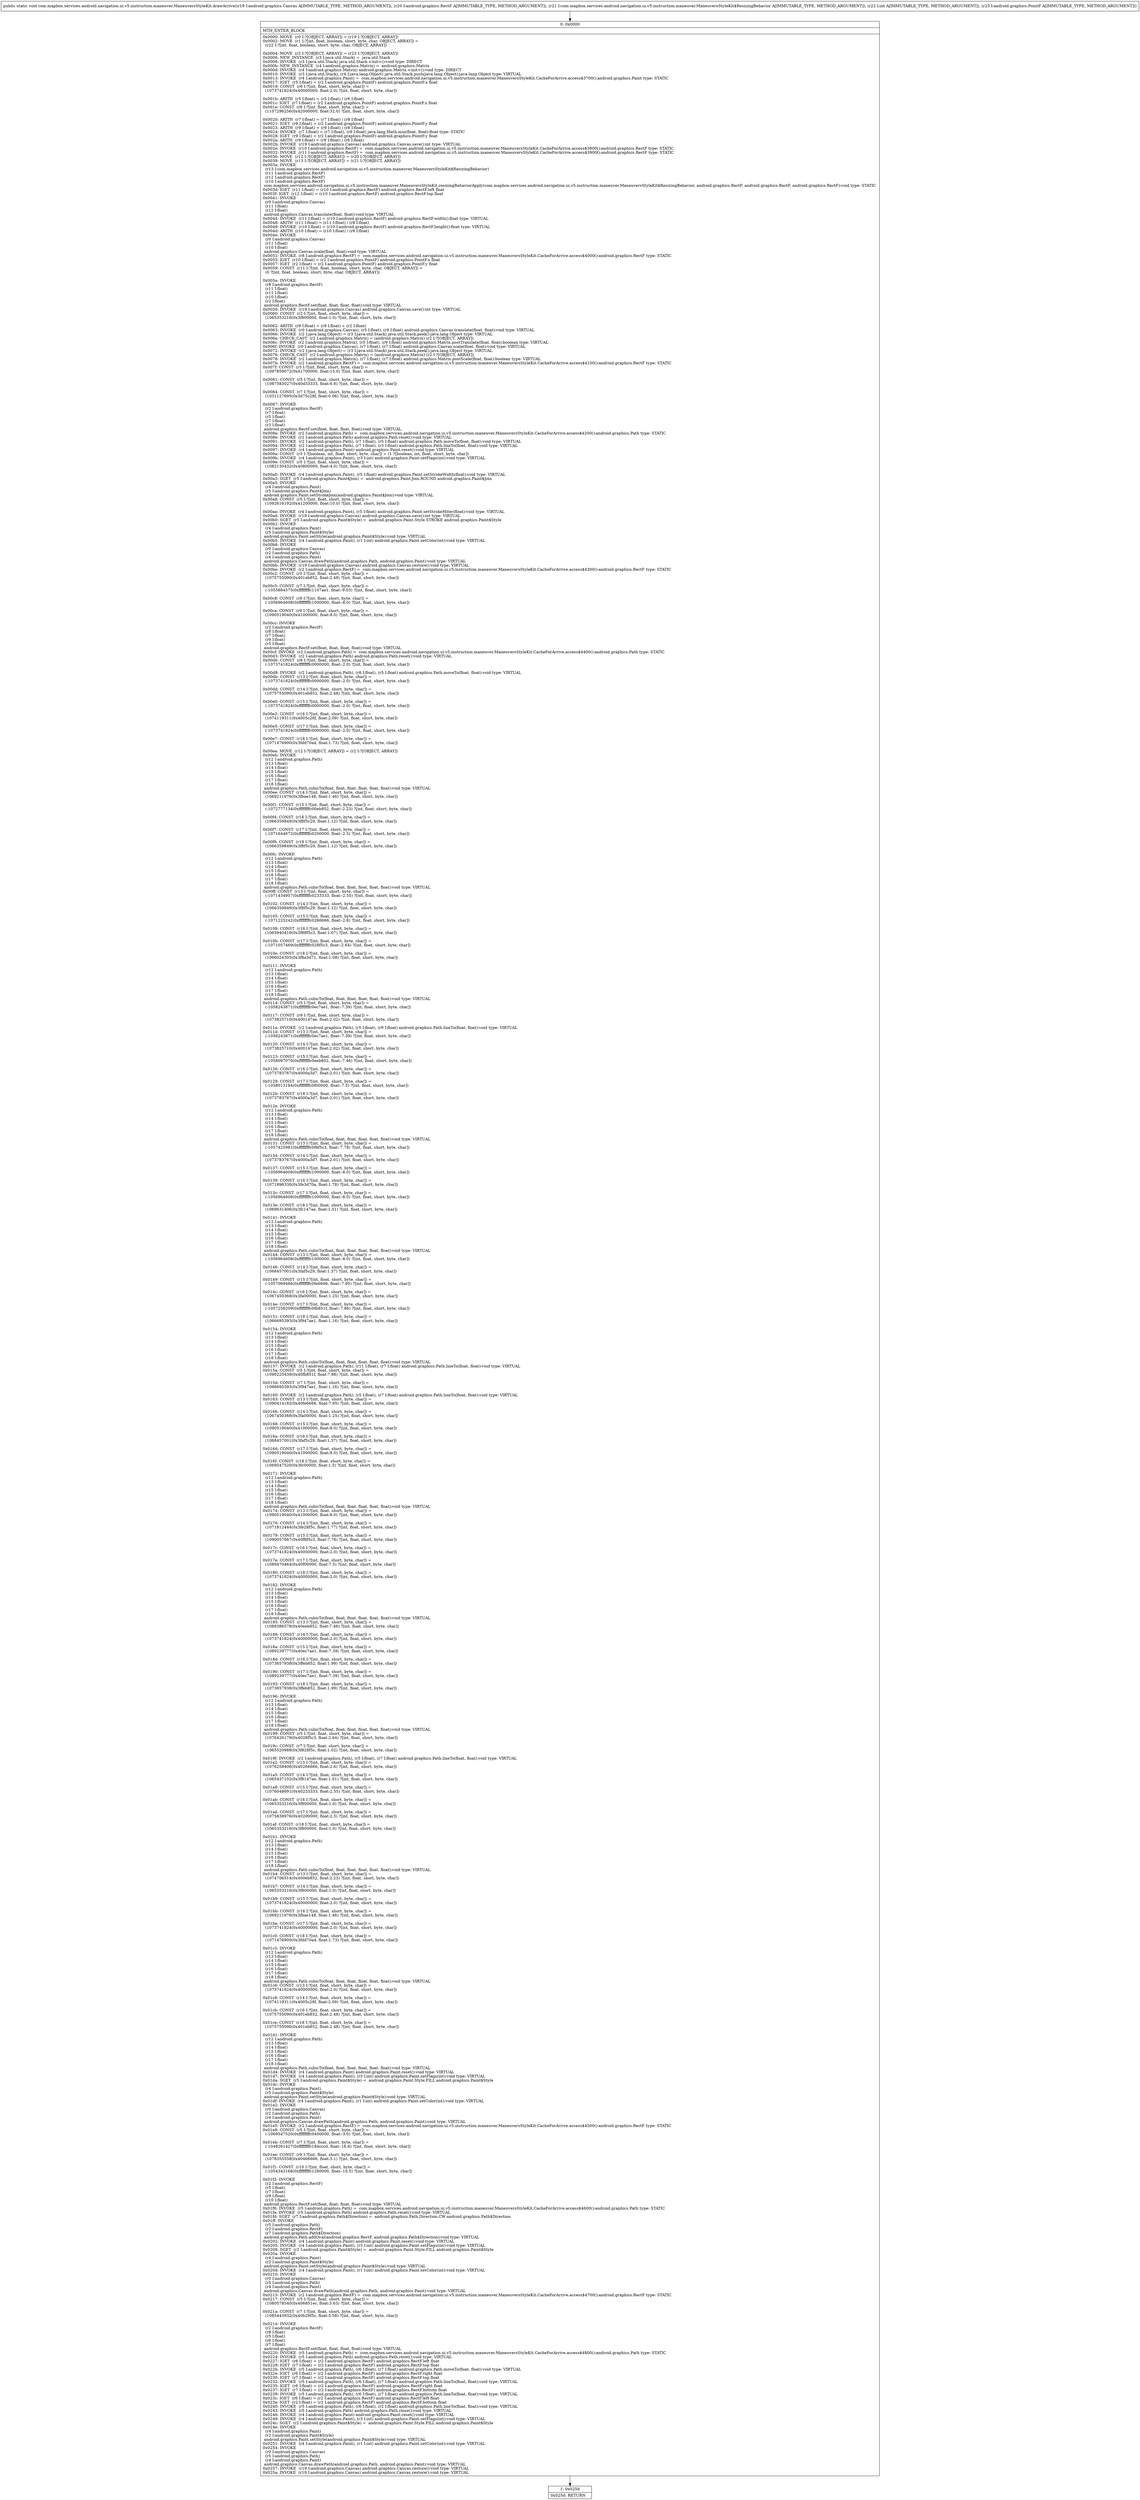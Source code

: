 digraph "CFG forcom.mapbox.services.android.navigation.ui.v5.instruction.maneuver.ManeuversStyleKit.drawArrive(Landroid\/graphics\/Canvas;Landroid\/graphics\/RectF;Lcom\/mapbox\/services\/android\/navigation\/ui\/v5\/instruction\/maneuver\/ManeuversStyleKit$ResizingBehavior;ILandroid\/graphics\/PointF;)V" {
Node_0 [shape=record,label="{0\:\ 0x0000|MTH_ENTER_BLOCK\l|0x0000: MOVE  (r0 I:?[OBJECT, ARRAY]) = (r19 I:?[OBJECT, ARRAY]) \l0x0002: MOVE  (r1 I:?[int, float, boolean, short, byte, char, OBJECT, ARRAY]) = \l  (r22 I:?[int, float, boolean, short, byte, char, OBJECT, ARRAY])\l \l0x0004: MOVE  (r2 I:?[OBJECT, ARRAY]) = (r23 I:?[OBJECT, ARRAY]) \l0x0006: NEW_INSTANCE  (r3 I:java.util.Stack) =  java.util.Stack \l0x0008: INVOKE  (r3 I:java.util.Stack) java.util.Stack.\<init\>():void type: DIRECT \l0x000b: NEW_INSTANCE  (r4 I:android.graphics.Matrix) =  android.graphics.Matrix \l0x000d: INVOKE  (r4 I:android.graphics.Matrix) android.graphics.Matrix.\<init\>():void type: DIRECT \l0x0010: INVOKE  (r3 I:java.util.Stack), (r4 I:java.lang.Object) java.util.Stack.push(java.lang.Object):java.lang.Object type: VIRTUAL \l0x0013: INVOKE  (r4 I:android.graphics.Paint) =  com.mapbox.services.android.navigation.ui.v5.instruction.maneuver.ManeuversStyleKit.CacheForArrive.access$3700():android.graphics.Paint type: STATIC \l0x0017: IGET  (r5 I:float) = (r2 I:android.graphics.PointF) android.graphics.PointF.x float \l0x0019: CONST  (r6 I:?[int, float, short, byte, char]) = \l  (1073741824(0x40000000, float:2.0) ?[int, float, short, byte, char])\l \l0x001b: ARITH  (r5 I:float) = (r5 I:float) \/ (r6 I:float) \l0x001c: IGET  (r7 I:float) = (r2 I:android.graphics.PointF) android.graphics.PointF.x float \l0x001e: CONST  (r8 I:?[int, float, short, byte, char]) = \l  (1107296256(0x42000000, float:32.0) ?[int, float, short, byte, char])\l \l0x0020: ARITH  (r7 I:float) = (r7 I:float) \/ (r8 I:float) \l0x0021: IGET  (r9 I:float) = (r2 I:android.graphics.PointF) android.graphics.PointF.y float \l0x0023: ARITH  (r9 I:float) = (r9 I:float) \/ (r8 I:float) \l0x0024: INVOKE  (r7 I:float) = (r7 I:float), (r9 I:float) java.lang.Math.min(float, float):float type: STATIC \l0x0028: IGET  (r9 I:float) = (r2 I:android.graphics.PointF) android.graphics.PointF.y float \l0x002a: ARITH  (r9 I:float) = (r9 I:float) \/ (r6 I:float) \l0x002b: INVOKE  (r19 I:android.graphics.Canvas) android.graphics.Canvas.save():int type: VIRTUAL \l0x002e: INVOKE  (r10 I:android.graphics.RectF) =  com.mapbox.services.android.navigation.ui.v5.instruction.maneuver.ManeuversStyleKit.CacheForArrive.access$3800():android.graphics.RectF type: STATIC \l0x0032: INVOKE  (r11 I:android.graphics.RectF) =  com.mapbox.services.android.navigation.ui.v5.instruction.maneuver.ManeuversStyleKit.CacheForArrive.access$3900():android.graphics.RectF type: STATIC \l0x0036: MOVE  (r12 I:?[OBJECT, ARRAY]) = (r20 I:?[OBJECT, ARRAY]) \l0x0038: MOVE  (r13 I:?[OBJECT, ARRAY]) = (r21 I:?[OBJECT, ARRAY]) \l0x003a: INVOKE  \l  (r13 I:com.mapbox.services.android.navigation.ui.v5.instruction.maneuver.ManeuversStyleKit$ResizingBehavior)\l  (r11 I:android.graphics.RectF)\l  (r12 I:android.graphics.RectF)\l  (r10 I:android.graphics.RectF)\l com.mapbox.services.android.navigation.ui.v5.instruction.maneuver.ManeuversStyleKit.resizingBehaviorApply(com.mapbox.services.android.navigation.ui.v5.instruction.maneuver.ManeuversStyleKit$ResizingBehavior, android.graphics.RectF, android.graphics.RectF, android.graphics.RectF):void type: STATIC \l0x003d: IGET  (r11 I:float) = (r10 I:android.graphics.RectF) android.graphics.RectF.left float \l0x003f: IGET  (r12 I:float) = (r10 I:android.graphics.RectF) android.graphics.RectF.top float \l0x0041: INVOKE  \l  (r0 I:android.graphics.Canvas)\l  (r11 I:float)\l  (r12 I:float)\l android.graphics.Canvas.translate(float, float):void type: VIRTUAL \l0x0044: INVOKE  (r11 I:float) = (r10 I:android.graphics.RectF) android.graphics.RectF.width():float type: VIRTUAL \l0x0048: ARITH  (r11 I:float) = (r11 I:float) \/ (r8 I:float) \l0x0049: INVOKE  (r10 I:float) = (r10 I:android.graphics.RectF) android.graphics.RectF.height():float type: VIRTUAL \l0x004d: ARITH  (r10 I:float) = (r10 I:float) \/ (r8 I:float) \l0x004e: INVOKE  \l  (r0 I:android.graphics.Canvas)\l  (r11 I:float)\l  (r10 I:float)\l android.graphics.Canvas.scale(float, float):void type: VIRTUAL \l0x0051: INVOKE  (r8 I:android.graphics.RectF) =  com.mapbox.services.android.navigation.ui.v5.instruction.maneuver.ManeuversStyleKit.CacheForArrive.access$4000():android.graphics.RectF type: STATIC \l0x0055: IGET  (r10 I:float) = (r2 I:android.graphics.PointF) android.graphics.PointF.x float \l0x0057: IGET  (r2 I:float) = (r2 I:android.graphics.PointF) android.graphics.PointF.y float \l0x0059: CONST  (r11 I:?[int, float, boolean, short, byte, char, OBJECT, ARRAY]) = \l  (0 ?[int, float, boolean, short, byte, char, OBJECT, ARRAY])\l \l0x005a: INVOKE  \l  (r8 I:android.graphics.RectF)\l  (r11 I:float)\l  (r11 I:float)\l  (r10 I:float)\l  (r2 I:float)\l android.graphics.RectF.set(float, float, float, float):void type: VIRTUAL \l0x005d: INVOKE  (r19 I:android.graphics.Canvas) android.graphics.Canvas.save():int type: VIRTUAL \l0x0060: CONST  (r2 I:?[int, float, short, byte, char]) = \l  (1065353216(0x3f800000, float:1.0) ?[int, float, short, byte, char])\l \l0x0062: ARITH  (r9 I:float) = (r9 I:float) + (r2 I:float) \l0x0063: INVOKE  (r0 I:android.graphics.Canvas), (r5 I:float), (r9 I:float) android.graphics.Canvas.translate(float, float):void type: VIRTUAL \l0x0066: INVOKE  (r2 I:java.lang.Object) = (r3 I:java.util.Stack) java.util.Stack.peek():java.lang.Object type: VIRTUAL \l0x006a: CHECK_CAST  (r2 I:android.graphics.Matrix) = (android.graphics.Matrix) (r2 I:?[OBJECT, ARRAY]) \l0x006c: INVOKE  (r2 I:android.graphics.Matrix), (r5 I:float), (r9 I:float) android.graphics.Matrix.postTranslate(float, float):boolean type: VIRTUAL \l0x006f: INVOKE  (r0 I:android.graphics.Canvas), (r7 I:float), (r7 I:float) android.graphics.Canvas.scale(float, float):void type: VIRTUAL \l0x0072: INVOKE  (r2 I:java.lang.Object) = (r3 I:java.util.Stack) java.util.Stack.peek():java.lang.Object type: VIRTUAL \l0x0076: CHECK_CAST  (r2 I:android.graphics.Matrix) = (android.graphics.Matrix) (r2 I:?[OBJECT, ARRAY]) \l0x0078: INVOKE  (r2 I:android.graphics.Matrix), (r7 I:float), (r7 I:float) android.graphics.Matrix.postScale(float, float):boolean type: VIRTUAL \l0x007b: INVOKE  (r2 I:android.graphics.RectF) =  com.mapbox.services.android.navigation.ui.v5.instruction.maneuver.ManeuversStyleKit.CacheForArrive.access$4100():android.graphics.RectF type: STATIC \l0x007f: CONST  (r3 I:?[int, float, short, byte, char]) = \l  (1097859072(0x41700000, float:15.0) ?[int, float, short, byte, char])\l \l0x0081: CONST  (r5 I:?[int, float, short, byte, char]) = \l  (1087583027(0x40d33333, float:6.6) ?[int, float, short, byte, char])\l \l0x0084: CONST  (r7 I:?[int, float, short, byte, char]) = \l  (1031127695(0x3d75c28f, float:0.06) ?[int, float, short, byte, char])\l \l0x0087: INVOKE  \l  (r2 I:android.graphics.RectF)\l  (r7 I:float)\l  (r5 I:float)\l  (r7 I:float)\l  (r3 I:float)\l android.graphics.RectF.set(float, float, float, float):void type: VIRTUAL \l0x008a: INVOKE  (r2 I:android.graphics.Path) =  com.mapbox.services.android.navigation.ui.v5.instruction.maneuver.ManeuversStyleKit.CacheForArrive.access$4200():android.graphics.Path type: STATIC \l0x008e: INVOKE  (r2 I:android.graphics.Path) android.graphics.Path.reset():void type: VIRTUAL \l0x0091: INVOKE  (r2 I:android.graphics.Path), (r7 I:float), (r5 I:float) android.graphics.Path.moveTo(float, float):void type: VIRTUAL \l0x0094: INVOKE  (r2 I:android.graphics.Path), (r7 I:float), (r3 I:float) android.graphics.Path.lineTo(float, float):void type: VIRTUAL \l0x0097: INVOKE  (r4 I:android.graphics.Paint) android.graphics.Paint.reset():void type: VIRTUAL \l0x009a: CONST  (r3 I:?[boolean, int, float, short, byte, char]) = (1 ?[boolean, int, float, short, byte, char]) \l0x009b: INVOKE  (r4 I:android.graphics.Paint), (r3 I:int) android.graphics.Paint.setFlags(int):void type: VIRTUAL \l0x009e: CONST  (r5 I:?[int, float, short, byte, char]) = \l  (1082130432(0x40800000, float:4.0) ?[int, float, short, byte, char])\l \l0x00a0: INVOKE  (r4 I:android.graphics.Paint), (r5 I:float) android.graphics.Paint.setStrokeWidth(float):void type: VIRTUAL \l0x00a3: SGET  (r5 I:android.graphics.Paint$Join) =  android.graphics.Paint.Join.ROUND android.graphics.Paint$Join \l0x00a5: INVOKE  \l  (r4 I:android.graphics.Paint)\l  (r5 I:android.graphics.Paint$Join)\l android.graphics.Paint.setStrokeJoin(android.graphics.Paint$Join):void type: VIRTUAL \l0x00a8: CONST  (r5 I:?[int, float, short, byte, char]) = \l  (1092616192(0x41200000, float:10.0) ?[int, float, short, byte, char])\l \l0x00aa: INVOKE  (r4 I:android.graphics.Paint), (r5 I:float) android.graphics.Paint.setStrokeMiter(float):void type: VIRTUAL \l0x00ad: INVOKE  (r19 I:android.graphics.Canvas) android.graphics.Canvas.save():int type: VIRTUAL \l0x00b0: SGET  (r5 I:android.graphics.Paint$Style) =  android.graphics.Paint.Style.STROKE android.graphics.Paint$Style \l0x00b2: INVOKE  \l  (r4 I:android.graphics.Paint)\l  (r5 I:android.graphics.Paint$Style)\l android.graphics.Paint.setStyle(android.graphics.Paint$Style):void type: VIRTUAL \l0x00b5: INVOKE  (r4 I:android.graphics.Paint), (r1 I:int) android.graphics.Paint.setColor(int):void type: VIRTUAL \l0x00b8: INVOKE  \l  (r0 I:android.graphics.Canvas)\l  (r2 I:android.graphics.Path)\l  (r4 I:android.graphics.Paint)\l android.graphics.Canvas.drawPath(android.graphics.Path, android.graphics.Paint):void type: VIRTUAL \l0x00bb: INVOKE  (r19 I:android.graphics.Canvas) android.graphics.Canvas.restore():void type: VIRTUAL \l0x00be: INVOKE  (r2 I:android.graphics.RectF) =  com.mapbox.services.android.navigation.ui.v5.instruction.maneuver.ManeuversStyleKit.CacheForArrive.access$4300():android.graphics.RectF type: STATIC \l0x00c2: CONST  (r5 I:?[int, float, short, byte, char]) = \l  (1075755090(0x401eb852, float:2.48) ?[int, float, short, byte, char])\l \l0x00c5: CONST  (r7 I:?[int, float, short, byte, char]) = \l  (\-1055884575(0xffffffffc1107ae1, float:\-9.03) ?[int, float, short, byte, char])\l \l0x00c8: CONST  (r8 I:?[int, float, short, byte, char]) = \l  (\-1056964608(0xffffffffc1000000, float:\-8.0) ?[int, float, short, byte, char])\l \l0x00ca: CONST  (r9 I:?[int, float, short, byte, char]) = \l  (1090519040(0x41000000, float:8.0) ?[int, float, short, byte, char])\l \l0x00cc: INVOKE  \l  (r2 I:android.graphics.RectF)\l  (r8 I:float)\l  (r7 I:float)\l  (r9 I:float)\l  (r5 I:float)\l android.graphics.RectF.set(float, float, float, float):void type: VIRTUAL \l0x00cf: INVOKE  (r2 I:android.graphics.Path) =  com.mapbox.services.android.navigation.ui.v5.instruction.maneuver.ManeuversStyleKit.CacheForArrive.access$4400():android.graphics.Path type: STATIC \l0x00d3: INVOKE  (r2 I:android.graphics.Path) android.graphics.Path.reset():void type: VIRTUAL \l0x00d6: CONST  (r8 I:?[int, float, short, byte, char]) = \l  (\-1073741824(0xffffffffc0000000, float:\-2.0) ?[int, float, short, byte, char])\l \l0x00d8: INVOKE  (r2 I:android.graphics.Path), (r8 I:float), (r5 I:float) android.graphics.Path.moveTo(float, float):void type: VIRTUAL \l0x00db: CONST  (r13 I:?[int, float, short, byte, char]) = \l  (\-1073741824(0xffffffffc0000000, float:\-2.0) ?[int, float, short, byte, char])\l \l0x00dd: CONST  (r14 I:?[int, float, short, byte, char]) = \l  (1075755090(0x401eb852, float:2.48) ?[int, float, short, byte, char])\l \l0x00e0: CONST  (r15 I:?[int, float, short, byte, char]) = \l  (\-1073741824(0xffffffffc0000000, float:\-2.0) ?[int, float, short, byte, char])\l \l0x00e2: CONST  (r16 I:?[int, float, short, byte, char]) = \l  (1074119311(0x4005c28f, float:2.09) ?[int, float, short, byte, char])\l \l0x00e5: CONST  (r17 I:?[int, float, short, byte, char]) = \l  (\-1073741824(0xffffffffc0000000, float:\-2.0) ?[int, float, short, byte, char])\l \l0x00e7: CONST  (r18 I:?[int, float, short, byte, char]) = \l  (1071476900(0x3fdd70a4, float:1.73) ?[int, float, short, byte, char])\l \l0x00ea: MOVE  (r12 I:?[OBJECT, ARRAY]) = (r2 I:?[OBJECT, ARRAY]) \l0x00eb: INVOKE  \l  (r12 I:android.graphics.Path)\l  (r13 I:float)\l  (r14 I:float)\l  (r15 I:float)\l  (r16 I:float)\l  (r17 I:float)\l  (r18 I:float)\l android.graphics.Path.cubicTo(float, float, float, float, float, float):void type: VIRTUAL \l0x00ee: CONST  (r14 I:?[int, float, short, byte, char]) = \l  (1069211976(0x3fbae148, float:1.46) ?[int, float, short, byte, char])\l \l0x00f1: CONST  (r15 I:?[int, float, short, byte, char]) = \l  (\-1072777134(0xffffffffc00eb852, float:\-2.23) ?[int, float, short, byte, char])\l \l0x00f4: CONST  (r16 I:?[int, float, short, byte, char]) = \l  (1066359849(0x3f8f5c29, float:1.12) ?[int, float, short, byte, char])\l \l0x00f7: CONST  (r17 I:?[int, float, short, byte, char]) = \l  (\-1071644672(0xffffffffc0200000, float:\-2.5) ?[int, float, short, byte, char])\l \l0x00f9: CONST  (r18 I:?[int, float, short, byte, char]) = \l  (1066359849(0x3f8f5c29, float:1.12) ?[int, float, short, byte, char])\l \l0x00fc: INVOKE  \l  (r12 I:android.graphics.Path)\l  (r13 I:float)\l  (r14 I:float)\l  (r15 I:float)\l  (r16 I:float)\l  (r17 I:float)\l  (r18 I:float)\l android.graphics.Path.cubicTo(float, float, float, float, float, float):void type: VIRTUAL \l0x00ff: CONST  (r13 I:?[int, float, short, byte, char]) = \l  (\-1071434957(0xffffffffc0233333, float:\-2.55) ?[int, float, short, byte, char])\l \l0x0102: CONST  (r14 I:?[int, float, short, byte, char]) = \l  (1066359849(0x3f8f5c29, float:1.12) ?[int, float, short, byte, char])\l \l0x0105: CONST  (r15 I:?[int, float, short, byte, char]) = \l  (\-1071225242(0xffffffffc0266666, float:\-2.6) ?[int, float, short, byte, char])\l \l0x0108: CONST  (r16 I:?[int, float, short, byte, char]) = \l  (1065940419(0x3f88f5c3, float:1.07) ?[int, float, short, byte, char])\l \l0x010b: CONST  (r17 I:?[int, float, short, byte, char]) = \l  (\-1071057469(0xffffffffc028f5c3, float:\-2.64) ?[int, float, short, byte, char])\l \l0x010e: CONST  (r18 I:?[int, float, short, byte, char]) = \l  (1066024305(0x3f8a3d71, float:1.08) ?[int, float, short, byte, char])\l \l0x0111: INVOKE  \l  (r12 I:android.graphics.Path)\l  (r13 I:float)\l  (r14 I:float)\l  (r15 I:float)\l  (r16 I:float)\l  (r17 I:float)\l  (r18 I:float)\l android.graphics.Path.cubicTo(float, float, float, float, float, float):void type: VIRTUAL \l0x0114: CONST  (r5 I:?[int, float, short, byte, char]) = \l  (\-1058243871(0xffffffffc0ec7ae1, float:\-7.39) ?[int, float, short, byte, char])\l \l0x0117: CONST  (r9 I:?[int, float, short, byte, char]) = \l  (1073825710(0x400147ae, float:2.02) ?[int, float, short, byte, char])\l \l0x011a: INVOKE  (r2 I:android.graphics.Path), (r5 I:float), (r9 I:float) android.graphics.Path.lineTo(float, float):void type: VIRTUAL \l0x011d: CONST  (r13 I:?[int, float, short, byte, char]) = \l  (\-1058243871(0xffffffffc0ec7ae1, float:\-7.39) ?[int, float, short, byte, char])\l \l0x0120: CONST  (r14 I:?[int, float, short, byte, char]) = \l  (1073825710(0x400147ae, float:2.02) ?[int, float, short, byte, char])\l \l0x0123: CONST  (r15 I:?[int, float, short, byte, char]) = \l  (\-1058097070(0xffffffffc0eeb852, float:\-7.46) ?[int, float, short, byte, char])\l \l0x0126: CONST  (r16 I:?[int, float, short, byte, char]) = \l  (1073783767(0x4000a3d7, float:2.01) ?[int, float, short, byte, char])\l \l0x0129: CONST  (r17 I:?[int, float, short, byte, char]) = \l  (\-1058013184(0xffffffffc0f00000, float:\-7.5) ?[int, float, short, byte, char])\l \l0x012b: CONST  (r18 I:?[int, float, short, byte, char]) = \l  (1073783767(0x4000a3d7, float:2.01) ?[int, float, short, byte, char])\l \l0x012e: INVOKE  \l  (r12 I:android.graphics.Path)\l  (r13 I:float)\l  (r14 I:float)\l  (r15 I:float)\l  (r16 I:float)\l  (r17 I:float)\l  (r18 I:float)\l android.graphics.Path.cubicTo(float, float, float, float, float, float):void type: VIRTUAL \l0x0131: CONST  (r13 I:?[int, float, short, byte, char]) = \l  (\-1057425981(0xffffffffc0f8f5c3, float:\-7.78) ?[int, float, short, byte, char])\l \l0x0134: CONST  (r14 I:?[int, float, short, byte, char]) = \l  (1073783767(0x4000a3d7, float:2.01) ?[int, float, short, byte, char])\l \l0x0137: CONST  (r15 I:?[int, float, short, byte, char]) = \l  (\-1056964608(0xffffffffc1000000, float:\-8.0) ?[int, float, short, byte, char])\l \l0x0139: CONST  (r16 I:?[int, float, short, byte, char]) = \l  (1071896330(0x3fe3d70a, float:1.78) ?[int, float, short, byte, char])\l \l0x013c: CONST  (r17 I:?[int, float, short, byte, char]) = \l  (\-1056964608(0xffffffffc1000000, float:\-8.0) ?[int, float, short, byte, char])\l \l0x013e: CONST  (r18 I:?[int, float, short, byte, char]) = \l  (1069631406(0x3fc147ae, float:1.51) ?[int, float, short, byte, char])\l \l0x0141: INVOKE  \l  (r12 I:android.graphics.Path)\l  (r13 I:float)\l  (r14 I:float)\l  (r15 I:float)\l  (r16 I:float)\l  (r17 I:float)\l  (r18 I:float)\l android.graphics.Path.cubicTo(float, float, float, float, float, float):void type: VIRTUAL \l0x0144: CONST  (r13 I:?[int, float, short, byte, char]) = \l  (\-1056964608(0xffffffffc1000000, float:\-8.0) ?[int, float, short, byte, char])\l \l0x0146: CONST  (r14 I:?[int, float, short, byte, char]) = \l  (1068457001(0x3faf5c29, float:1.37) ?[int, float, short, byte, char])\l \l0x0149: CONST  (r15 I:?[int, float, short, byte, char]) = \l  (\-1057069466(0xffffffffc0fe6666, float:\-7.95) ?[int, float, short, byte, char])\l \l0x014c: CONST  (r16 I:?[int, float, short, byte, char]) = \l  (1067450368(0x3fa00000, float:1.25) ?[int, float, short, byte, char])\l \l0x014e: CONST  (r17 I:?[int, float, short, byte, char]) = \l  (\-1057258209(0xffffffffc0fb851f, float:\-7.86) ?[int, float, short, byte, char])\l \l0x0151: CONST  (r18 I:?[int, float, short, byte, char]) = \l  (1066695393(0x3f947ae1, float:1.16) ?[int, float, short, byte, char])\l \l0x0154: INVOKE  \l  (r12 I:android.graphics.Path)\l  (r13 I:float)\l  (r14 I:float)\l  (r15 I:float)\l  (r16 I:float)\l  (r17 I:float)\l  (r18 I:float)\l android.graphics.Path.cubicTo(float, float, float, float, float, float):void type: VIRTUAL \l0x0157: INVOKE  (r2 I:android.graphics.Path), (r11 I:float), (r7 I:float) android.graphics.Path.lineTo(float, float):void type: VIRTUAL \l0x015a: CONST  (r5 I:?[int, float, short, byte, char]) = \l  (1090225439(0x40fb851f, float:7.86) ?[int, float, short, byte, char])\l \l0x015d: CONST  (r7 I:?[int, float, short, byte, char]) = \l  (1066695393(0x3f947ae1, float:1.16) ?[int, float, short, byte, char])\l \l0x0160: INVOKE  (r2 I:android.graphics.Path), (r5 I:float), (r7 I:float) android.graphics.Path.lineTo(float, float):void type: VIRTUAL \l0x0163: CONST  (r13 I:?[int, float, short, byte, char]) = \l  (1090414182(0x40fe6666, float:7.95) ?[int, float, short, byte, char])\l \l0x0166: CONST  (r14 I:?[int, float, short, byte, char]) = \l  (1067450368(0x3fa00000, float:1.25) ?[int, float, short, byte, char])\l \l0x0168: CONST  (r15 I:?[int, float, short, byte, char]) = \l  (1090519040(0x41000000, float:8.0) ?[int, float, short, byte, char])\l \l0x016a: CONST  (r16 I:?[int, float, short, byte, char]) = \l  (1068457001(0x3faf5c29, float:1.37) ?[int, float, short, byte, char])\l \l0x016d: CONST  (r17 I:?[int, float, short, byte, char]) = \l  (1090519040(0x41000000, float:8.0) ?[int, float, short, byte, char])\l \l0x016f: CONST  (r18 I:?[int, float, short, byte, char]) = \l  (1069547520(0x3fc00000, float:1.5) ?[int, float, short, byte, char])\l \l0x0171: INVOKE  \l  (r12 I:android.graphics.Path)\l  (r13 I:float)\l  (r14 I:float)\l  (r15 I:float)\l  (r16 I:float)\l  (r17 I:float)\l  (r18 I:float)\l android.graphics.Path.cubicTo(float, float, float, float, float, float):void type: VIRTUAL \l0x0174: CONST  (r13 I:?[int, float, short, byte, char]) = \l  (1090519040(0x41000000, float:8.0) ?[int, float, short, byte, char])\l \l0x0176: CONST  (r14 I:?[int, float, short, byte, char]) = \l  (1071812444(0x3fe28f5c, float:1.77) ?[int, float, short, byte, char])\l \l0x0179: CONST  (r15 I:?[int, float, short, byte, char]) = \l  (1090057667(0x40f8f5c3, float:7.78) ?[int, float, short, byte, char])\l \l0x017c: CONST  (r16 I:?[int, float, short, byte, char]) = \l  (1073741824(0x40000000, float:2.0) ?[int, float, short, byte, char])\l \l0x017e: CONST  (r17 I:?[int, float, short, byte, char]) = \l  (1089470464(0x40f00000, float:7.5) ?[int, float, short, byte, char])\l \l0x0180: CONST  (r18 I:?[int, float, short, byte, char]) = \l  (1073741824(0x40000000, float:2.0) ?[int, float, short, byte, char])\l \l0x0182: INVOKE  \l  (r12 I:android.graphics.Path)\l  (r13 I:float)\l  (r14 I:float)\l  (r15 I:float)\l  (r16 I:float)\l  (r17 I:float)\l  (r18 I:float)\l android.graphics.Path.cubicTo(float, float, float, float, float, float):void type: VIRTUAL \l0x0185: CONST  (r13 I:?[int, float, short, byte, char]) = \l  (1089386578(0x40eeb852, float:7.46) ?[int, float, short, byte, char])\l \l0x0188: CONST  (r14 I:?[int, float, short, byte, char]) = \l  (1073741824(0x40000000, float:2.0) ?[int, float, short, byte, char])\l \l0x018a: CONST  (r15 I:?[int, float, short, byte, char]) = \l  (1089239777(0x40ec7ae1, float:7.39) ?[int, float, short, byte, char])\l \l0x018d: CONST  (r16 I:?[int, float, short, byte, char]) = \l  (1073657938(0x3ffeb852, float:1.99) ?[int, float, short, byte, char])\l \l0x0190: CONST  (r17 I:?[int, float, short, byte, char]) = \l  (1089239777(0x40ec7ae1, float:7.39) ?[int, float, short, byte, char])\l \l0x0193: CONST  (r18 I:?[int, float, short, byte, char]) = \l  (1073657938(0x3ffeb852, float:1.99) ?[int, float, short, byte, char])\l \l0x0196: INVOKE  \l  (r12 I:android.graphics.Path)\l  (r13 I:float)\l  (r14 I:float)\l  (r15 I:float)\l  (r16 I:float)\l  (r17 I:float)\l  (r18 I:float)\l android.graphics.Path.cubicTo(float, float, float, float, float, float):void type: VIRTUAL \l0x0199: CONST  (r5 I:?[int, float, short, byte, char]) = \l  (1076426179(0x4028f5c3, float:2.64) ?[int, float, short, byte, char])\l \l0x019c: CONST  (r7 I:?[int, float, short, byte, char]) = \l  (1065520988(0x3f828f5c, float:1.02) ?[int, float, short, byte, char])\l \l0x019f: INVOKE  (r2 I:android.graphics.Path), (r5 I:float), (r7 I:float) android.graphics.Path.lineTo(float, float):void type: VIRTUAL \l0x01a2: CONST  (r13 I:?[int, float, short, byte, char]) = \l  (1076258406(0x40266666, float:2.6) ?[int, float, short, byte, char])\l \l0x01a5: CONST  (r14 I:?[int, float, short, byte, char]) = \l  (1065437102(0x3f8147ae, float:1.01) ?[int, float, short, byte, char])\l \l0x01a8: CONST  (r15 I:?[int, float, short, byte, char]) = \l  (1076048691(0x40233333, float:2.55) ?[int, float, short, byte, char])\l \l0x01ab: CONST  (r16 I:?[int, float, short, byte, char]) = \l  (1065353216(0x3f800000, float:1.0) ?[int, float, short, byte, char])\l \l0x01ad: CONST  (r17 I:?[int, float, short, byte, char]) = \l  (1075838976(0x40200000, float:2.5) ?[int, float, short, byte, char])\l \l0x01af: CONST  (r18 I:?[int, float, short, byte, char]) = \l  (1065353216(0x3f800000, float:1.0) ?[int, float, short, byte, char])\l \l0x01b1: INVOKE  \l  (r12 I:android.graphics.Path)\l  (r13 I:float)\l  (r14 I:float)\l  (r15 I:float)\l  (r16 I:float)\l  (r17 I:float)\l  (r18 I:float)\l android.graphics.Path.cubicTo(float, float, float, float, float, float):void type: VIRTUAL \l0x01b4: CONST  (r13 I:?[int, float, short, byte, char]) = \l  (1074706514(0x400eb852, float:2.23) ?[int, float, short, byte, char])\l \l0x01b7: CONST  (r14 I:?[int, float, short, byte, char]) = \l  (1065353216(0x3f800000, float:1.0) ?[int, float, short, byte, char])\l \l0x01b9: CONST  (r15 I:?[int, float, short, byte, char]) = \l  (1073741824(0x40000000, float:2.0) ?[int, float, short, byte, char])\l \l0x01bb: CONST  (r16 I:?[int, float, short, byte, char]) = \l  (1069211976(0x3fbae148, float:1.46) ?[int, float, short, byte, char])\l \l0x01be: CONST  (r17 I:?[int, float, short, byte, char]) = \l  (1073741824(0x40000000, float:2.0) ?[int, float, short, byte, char])\l \l0x01c0: CONST  (r18 I:?[int, float, short, byte, char]) = \l  (1071476900(0x3fdd70a4, float:1.73) ?[int, float, short, byte, char])\l \l0x01c3: INVOKE  \l  (r12 I:android.graphics.Path)\l  (r13 I:float)\l  (r14 I:float)\l  (r15 I:float)\l  (r16 I:float)\l  (r17 I:float)\l  (r18 I:float)\l android.graphics.Path.cubicTo(float, float, float, float, float, float):void type: VIRTUAL \l0x01c6: CONST  (r13 I:?[int, float, short, byte, char]) = \l  (1073741824(0x40000000, float:2.0) ?[int, float, short, byte, char])\l \l0x01c8: CONST  (r14 I:?[int, float, short, byte, char]) = \l  (1074119311(0x4005c28f, float:2.09) ?[int, float, short, byte, char])\l \l0x01cb: CONST  (r16 I:?[int, float, short, byte, char]) = \l  (1075755090(0x401eb852, float:2.48) ?[int, float, short, byte, char])\l \l0x01ce: CONST  (r18 I:?[int, float, short, byte, char]) = \l  (1075755090(0x401eb852, float:2.48) ?[int, float, short, byte, char])\l \l0x01d1: INVOKE  \l  (r12 I:android.graphics.Path)\l  (r13 I:float)\l  (r14 I:float)\l  (r15 I:float)\l  (r16 I:float)\l  (r17 I:float)\l  (r18 I:float)\l android.graphics.Path.cubicTo(float, float, float, float, float, float):void type: VIRTUAL \l0x01d4: INVOKE  (r4 I:android.graphics.Paint) android.graphics.Paint.reset():void type: VIRTUAL \l0x01d7: INVOKE  (r4 I:android.graphics.Paint), (r3 I:int) android.graphics.Paint.setFlags(int):void type: VIRTUAL \l0x01da: SGET  (r5 I:android.graphics.Paint$Style) =  android.graphics.Paint.Style.FILL android.graphics.Paint$Style \l0x01dc: INVOKE  \l  (r4 I:android.graphics.Paint)\l  (r5 I:android.graphics.Paint$Style)\l android.graphics.Paint.setStyle(android.graphics.Paint$Style):void type: VIRTUAL \l0x01df: INVOKE  (r4 I:android.graphics.Paint), (r1 I:int) android.graphics.Paint.setColor(int):void type: VIRTUAL \l0x01e2: INVOKE  \l  (r0 I:android.graphics.Canvas)\l  (r2 I:android.graphics.Path)\l  (r4 I:android.graphics.Paint)\l android.graphics.Canvas.drawPath(android.graphics.Path, android.graphics.Paint):void type: VIRTUAL \l0x01e5: INVOKE  (r2 I:android.graphics.RectF) =  com.mapbox.services.android.navigation.ui.v5.instruction.maneuver.ManeuversStyleKit.CacheForArrive.access$4500():android.graphics.RectF type: STATIC \l0x01e9: CONST  (r5 I:?[int, float, short, byte, char]) = \l  (\-1069547520(0xffffffffc0400000, float:\-3.0) ?[int, float, short, byte, char])\l \l0x01eb: CONST  (r7 I:?[int, float, short, byte, char]) = \l  (\-1048261427(0xffffffffc184cccd, float:\-16.6) ?[int, float, short, byte, char])\l \l0x01ee: CONST  (r9 I:?[int, float, short, byte, char]) = \l  (1078355558(0x40466666, float:3.1) ?[int, float, short, byte, char])\l \l0x01f1: CONST  (r10 I:?[int, float, short, byte, char]) = \l  (\-1054343168(0xffffffffc1280000, float:\-10.5) ?[int, float, short, byte, char])\l \l0x01f3: INVOKE  \l  (r2 I:android.graphics.RectF)\l  (r5 I:float)\l  (r7 I:float)\l  (r9 I:float)\l  (r10 I:float)\l android.graphics.RectF.set(float, float, float, float):void type: VIRTUAL \l0x01f6: INVOKE  (r5 I:android.graphics.Path) =  com.mapbox.services.android.navigation.ui.v5.instruction.maneuver.ManeuversStyleKit.CacheForArrive.access$4600():android.graphics.Path type: STATIC \l0x01fa: INVOKE  (r5 I:android.graphics.Path) android.graphics.Path.reset():void type: VIRTUAL \l0x01fd: SGET  (r7 I:android.graphics.Path$Direction) =  android.graphics.Path.Direction.CW android.graphics.Path$Direction \l0x01ff: INVOKE  \l  (r5 I:android.graphics.Path)\l  (r2 I:android.graphics.RectF)\l  (r7 I:android.graphics.Path$Direction)\l android.graphics.Path.addOval(android.graphics.RectF, android.graphics.Path$Direction):void type: VIRTUAL \l0x0202: INVOKE  (r4 I:android.graphics.Paint) android.graphics.Paint.reset():void type: VIRTUAL \l0x0205: INVOKE  (r4 I:android.graphics.Paint), (r3 I:int) android.graphics.Paint.setFlags(int):void type: VIRTUAL \l0x0208: SGET  (r2 I:android.graphics.Paint$Style) =  android.graphics.Paint.Style.FILL android.graphics.Paint$Style \l0x020a: INVOKE  \l  (r4 I:android.graphics.Paint)\l  (r2 I:android.graphics.Paint$Style)\l android.graphics.Paint.setStyle(android.graphics.Paint$Style):void type: VIRTUAL \l0x020d: INVOKE  (r4 I:android.graphics.Paint), (r1 I:int) android.graphics.Paint.setColor(int):void type: VIRTUAL \l0x0210: INVOKE  \l  (r0 I:android.graphics.Canvas)\l  (r5 I:android.graphics.Path)\l  (r4 I:android.graphics.Paint)\l android.graphics.Canvas.drawPath(android.graphics.Path, android.graphics.Paint):void type: VIRTUAL \l0x0213: INVOKE  (r2 I:android.graphics.RectF) =  com.mapbox.services.android.navigation.ui.v5.instruction.maneuver.ManeuversStyleKit.CacheForArrive.access$4700():android.graphics.RectF type: STATIC \l0x0217: CONST  (r5 I:?[int, float, short, byte, char]) = \l  (1080578540(0x406851ec, float:3.63) ?[int, float, short, byte, char])\l \l0x021a: CONST  (r7 I:?[int, float, short, byte, char]) = \l  (1085443932(0x40b28f5c, float:5.58) ?[int, float, short, byte, char])\l \l0x021d: INVOKE  \l  (r2 I:android.graphics.RectF)\l  (r8 I:float)\l  (r5 I:float)\l  (r6 I:float)\l  (r7 I:float)\l android.graphics.RectF.set(float, float, float, float):void type: VIRTUAL \l0x0220: INVOKE  (r5 I:android.graphics.Path) =  com.mapbox.services.android.navigation.ui.v5.instruction.maneuver.ManeuversStyleKit.CacheForArrive.access$4800():android.graphics.Path type: STATIC \l0x0224: INVOKE  (r5 I:android.graphics.Path) android.graphics.Path.reset():void type: VIRTUAL \l0x0227: IGET  (r6 I:float) = (r2 I:android.graphics.RectF) android.graphics.RectF.left float \l0x0229: IGET  (r7 I:float) = (r2 I:android.graphics.RectF) android.graphics.RectF.top float \l0x022b: INVOKE  (r5 I:android.graphics.Path), (r6 I:float), (r7 I:float) android.graphics.Path.moveTo(float, float):void type: VIRTUAL \l0x022e: IGET  (r6 I:float) = (r2 I:android.graphics.RectF) android.graphics.RectF.right float \l0x0230: IGET  (r7 I:float) = (r2 I:android.graphics.RectF) android.graphics.RectF.top float \l0x0232: INVOKE  (r5 I:android.graphics.Path), (r6 I:float), (r7 I:float) android.graphics.Path.lineTo(float, float):void type: VIRTUAL \l0x0235: IGET  (r6 I:float) = (r2 I:android.graphics.RectF) android.graphics.RectF.right float \l0x0237: IGET  (r7 I:float) = (r2 I:android.graphics.RectF) android.graphics.RectF.bottom float \l0x0239: INVOKE  (r5 I:android.graphics.Path), (r6 I:float), (r7 I:float) android.graphics.Path.lineTo(float, float):void type: VIRTUAL \l0x023c: IGET  (r6 I:float) = (r2 I:android.graphics.RectF) android.graphics.RectF.left float \l0x023e: IGET  (r2 I:float) = (r2 I:android.graphics.RectF) android.graphics.RectF.bottom float \l0x0240: INVOKE  (r5 I:android.graphics.Path), (r6 I:float), (r2 I:float) android.graphics.Path.lineTo(float, float):void type: VIRTUAL \l0x0243: INVOKE  (r5 I:android.graphics.Path) android.graphics.Path.close():void type: VIRTUAL \l0x0246: INVOKE  (r4 I:android.graphics.Paint) android.graphics.Paint.reset():void type: VIRTUAL \l0x0249: INVOKE  (r4 I:android.graphics.Paint), (r3 I:int) android.graphics.Paint.setFlags(int):void type: VIRTUAL \l0x024c: SGET  (r2 I:android.graphics.Paint$Style) =  android.graphics.Paint.Style.FILL android.graphics.Paint$Style \l0x024e: INVOKE  \l  (r4 I:android.graphics.Paint)\l  (r2 I:android.graphics.Paint$Style)\l android.graphics.Paint.setStyle(android.graphics.Paint$Style):void type: VIRTUAL \l0x0251: INVOKE  (r4 I:android.graphics.Paint), (r1 I:int) android.graphics.Paint.setColor(int):void type: VIRTUAL \l0x0254: INVOKE  \l  (r0 I:android.graphics.Canvas)\l  (r5 I:android.graphics.Path)\l  (r4 I:android.graphics.Paint)\l android.graphics.Canvas.drawPath(android.graphics.Path, android.graphics.Paint):void type: VIRTUAL \l0x0257: INVOKE  (r19 I:android.graphics.Canvas) android.graphics.Canvas.restore():void type: VIRTUAL \l0x025a: INVOKE  (r19 I:android.graphics.Canvas) android.graphics.Canvas.restore():void type: VIRTUAL \l}"];
Node_1 [shape=record,label="{1\:\ 0x025d|0x025d: RETURN   \l}"];
MethodNode[shape=record,label="{public static void com.mapbox.services.android.navigation.ui.v5.instruction.maneuver.ManeuversStyleKit.drawArrive((r19 I:android.graphics.Canvas A[IMMUTABLE_TYPE, METHOD_ARGUMENT]), (r20 I:android.graphics.RectF A[IMMUTABLE_TYPE, METHOD_ARGUMENT]), (r21 I:com.mapbox.services.android.navigation.ui.v5.instruction.maneuver.ManeuversStyleKit$ResizingBehavior A[IMMUTABLE_TYPE, METHOD_ARGUMENT]), (r22 I:int A[IMMUTABLE_TYPE, METHOD_ARGUMENT]), (r23 I:android.graphics.PointF A[IMMUTABLE_TYPE, METHOD_ARGUMENT])) }"];
MethodNode -> Node_0;
Node_0 -> Node_1;
}


